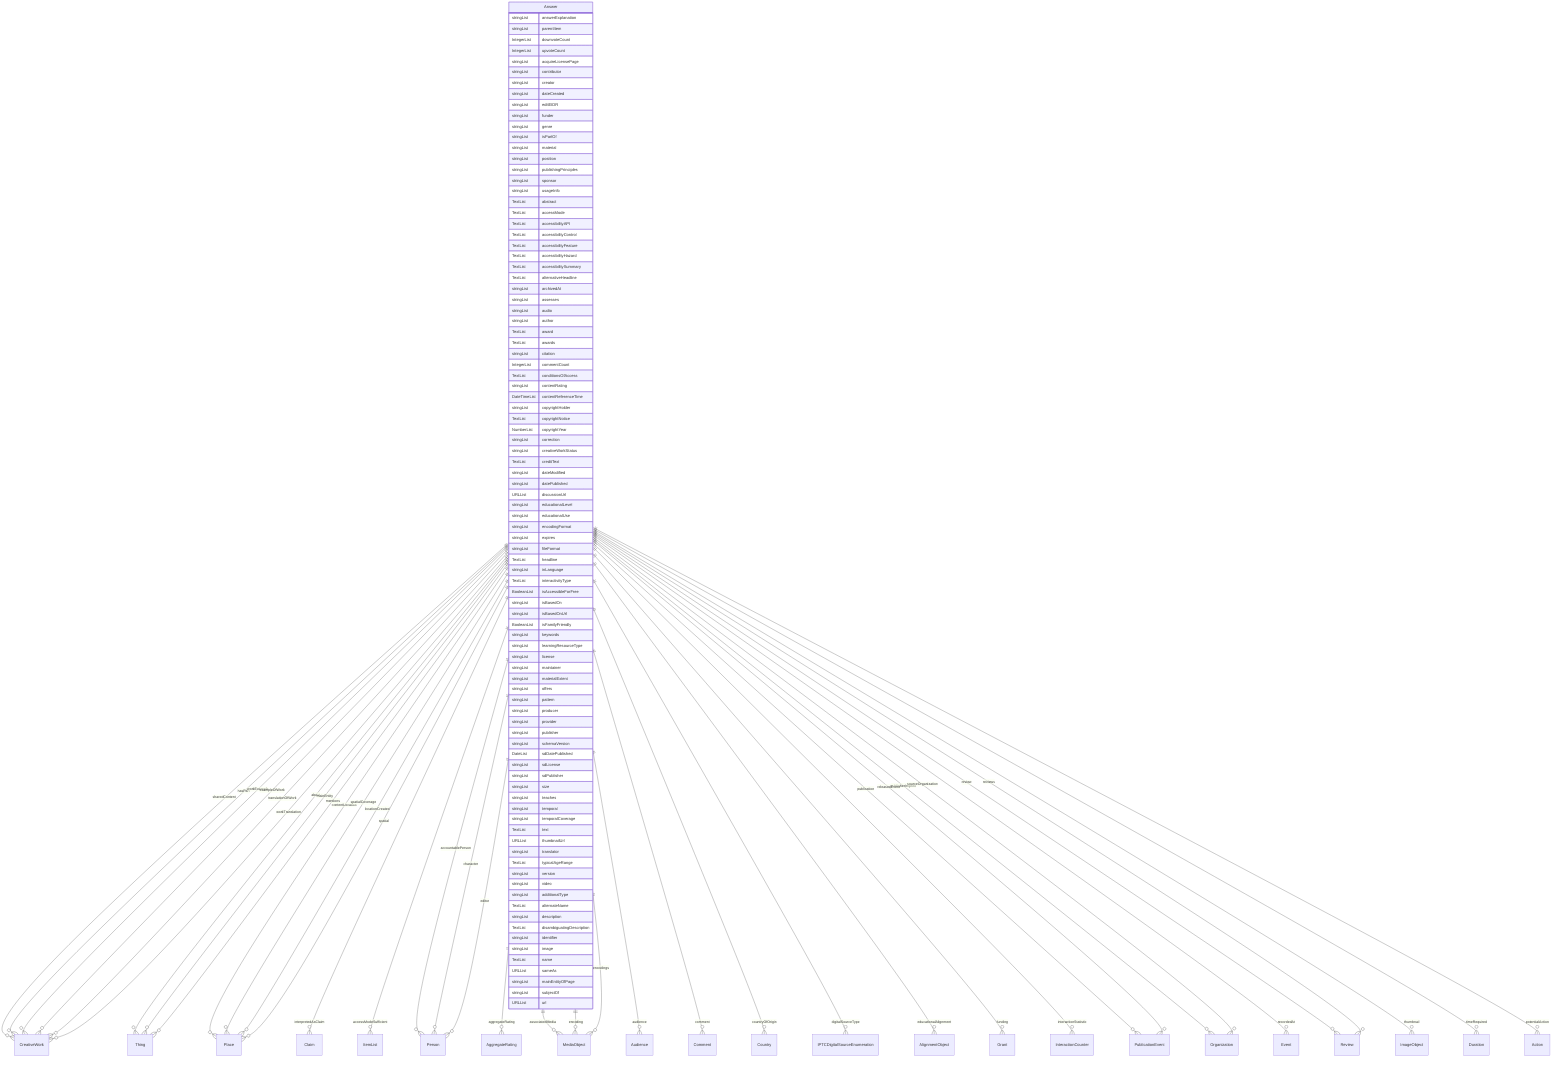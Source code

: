erDiagram
Answer {
    stringList answerExplanation  
    stringList parentItem  
    IntegerList downvoteCount  
    IntegerList upvoteCount  
    stringList acquireLicensePage  
    stringList contributor  
    stringList creator  
    stringList dateCreated  
    stringList editEIDR  
    stringList funder  
    stringList genre  
    stringList isPartOf  
    stringList material  
    stringList position  
    stringList publishingPrinciples  
    stringList sponsor  
    stringList usageInfo  
    TextList abstract  
    TextList accessMode  
    TextList accessibilityAPI  
    TextList accessibilityControl  
    TextList accessibilityFeature  
    TextList accessibilityHazard  
    TextList accessibilitySummary  
    TextList alternativeHeadline  
    stringList archivedAt  
    stringList assesses  
    stringList audio  
    stringList author  
    TextList award  
    TextList awards  
    stringList citation  
    IntegerList commentCount  
    TextList conditionsOfAccess  
    stringList contentRating  
    DateTimeList contentReferenceTime  
    stringList copyrightHolder  
    TextList copyrightNotice  
    NumberList copyrightYear  
    stringList correction  
    stringList creativeWorkStatus  
    TextList creditText  
    stringList dateModified  
    stringList datePublished  
    URLList discussionUrl  
    stringList educationalLevel  
    stringList educationalUse  
    stringList encodingFormat  
    stringList expires  
    stringList fileFormat  
    TextList headline  
    stringList inLanguage  
    TextList interactivityType  
    BooleanList isAccessibleForFree  
    stringList isBasedOn  
    stringList isBasedOnUrl  
    BooleanList isFamilyFriendly  
    stringList keywords  
    stringList learningResourceType  
    stringList license  
    stringList maintainer  
    stringList materialExtent  
    stringList offers  
    stringList pattern  
    stringList producer  
    stringList provider  
    stringList publisher  
    stringList schemaVersion  
    DateList sdDatePublished  
    stringList sdLicense  
    stringList sdPublisher  
    stringList size  
    stringList teaches  
    stringList temporal  
    stringList temporalCoverage  
    TextList text  
    URLList thumbnailUrl  
    stringList translator  
    TextList typicalAgeRange  
    stringList version  
    stringList video  
    stringList additionalType  
    TextList alternateName  
    stringList description  
    TextList disambiguatingDescription  
    stringList identifier  
    stringList image  
    TextList name  
    URLList sameAs  
    stringList mainEntityOfPage  
    stringList subjectOf  
    URLList url  
}

Answer ||--}o CreativeWork : "sharedContent"
Answer ||--}o Thing : "about"
Answer ||--}o Place : "contentLocation"
Answer ||--}o CreativeWork : "hasPart"
Answer ||--}o Claim : "interpretedAsClaim"
Answer ||--}o Thing : "mainEntity"
Answer ||--}o Place : "spatialCoverage"
Answer ||--}o CreativeWork : "workExample"
Answer ||--}o ItemList : "accessModeSufficient"
Answer ||--}o Person : "accountablePerson"
Answer ||--}o AggregateRating : "aggregateRating"
Answer ||--}o MediaObject : "associatedMedia"
Answer ||--}o Audience : "audience"
Answer ||--}o Person : "character"
Answer ||--}o Comment : "comment"
Answer ||--}o Country : "countryOfOrigin"
Answer ||--}o IPTCDigitalSourceEnumeration : "digitalSourceType"
Answer ||--}o Person : "editor"
Answer ||--}o AlignmentObject : "educationalAlignment"
Answer ||--}o MediaObject : "encoding"
Answer ||--}o MediaObject : "encodings"
Answer ||--}o CreativeWork : "exampleOfWork"
Answer ||--}o Grant : "funding"
Answer ||--}o InteractionCounter : "interactionStatistic"
Answer ||--}o Place : "locationCreated"
Answer ||--}o Thing : "mentions"
Answer ||--}o PublicationEvent : "publication"
Answer ||--}o Organization : "publisherImprint"
Answer ||--}o Event : "recordedAt"
Answer ||--}o PublicationEvent : "releasedEvent"
Answer ||--}o Review : "review"
Answer ||--}o Review : "reviews"
Answer ||--}o Organization : "sourceOrganization"
Answer ||--}o Place : "spatial"
Answer ||--}o ImageObject : "thumbnail"
Answer ||--}o Duration : "timeRequired"
Answer ||--}o CreativeWork : "translationOfWork"
Answer ||--}o CreativeWork : "workTranslation"
Answer ||--}o Action : "potentialAction"